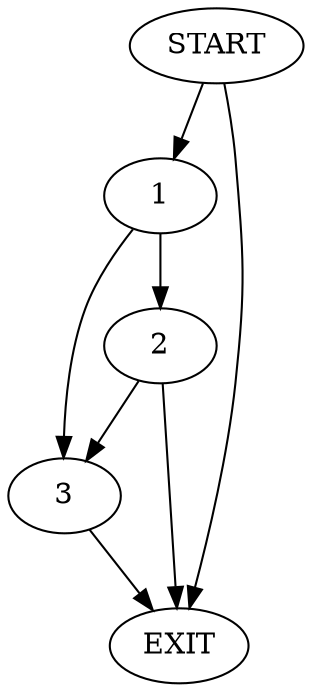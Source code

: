digraph { 
0 [label="START"];
1;
2;
3;
4[label="EXIT"];
0 -> 1;
0 -> 4;
1 -> 3;
1 -> 2;
2 -> 3;
2 -> 4;
3 -> 4;
}